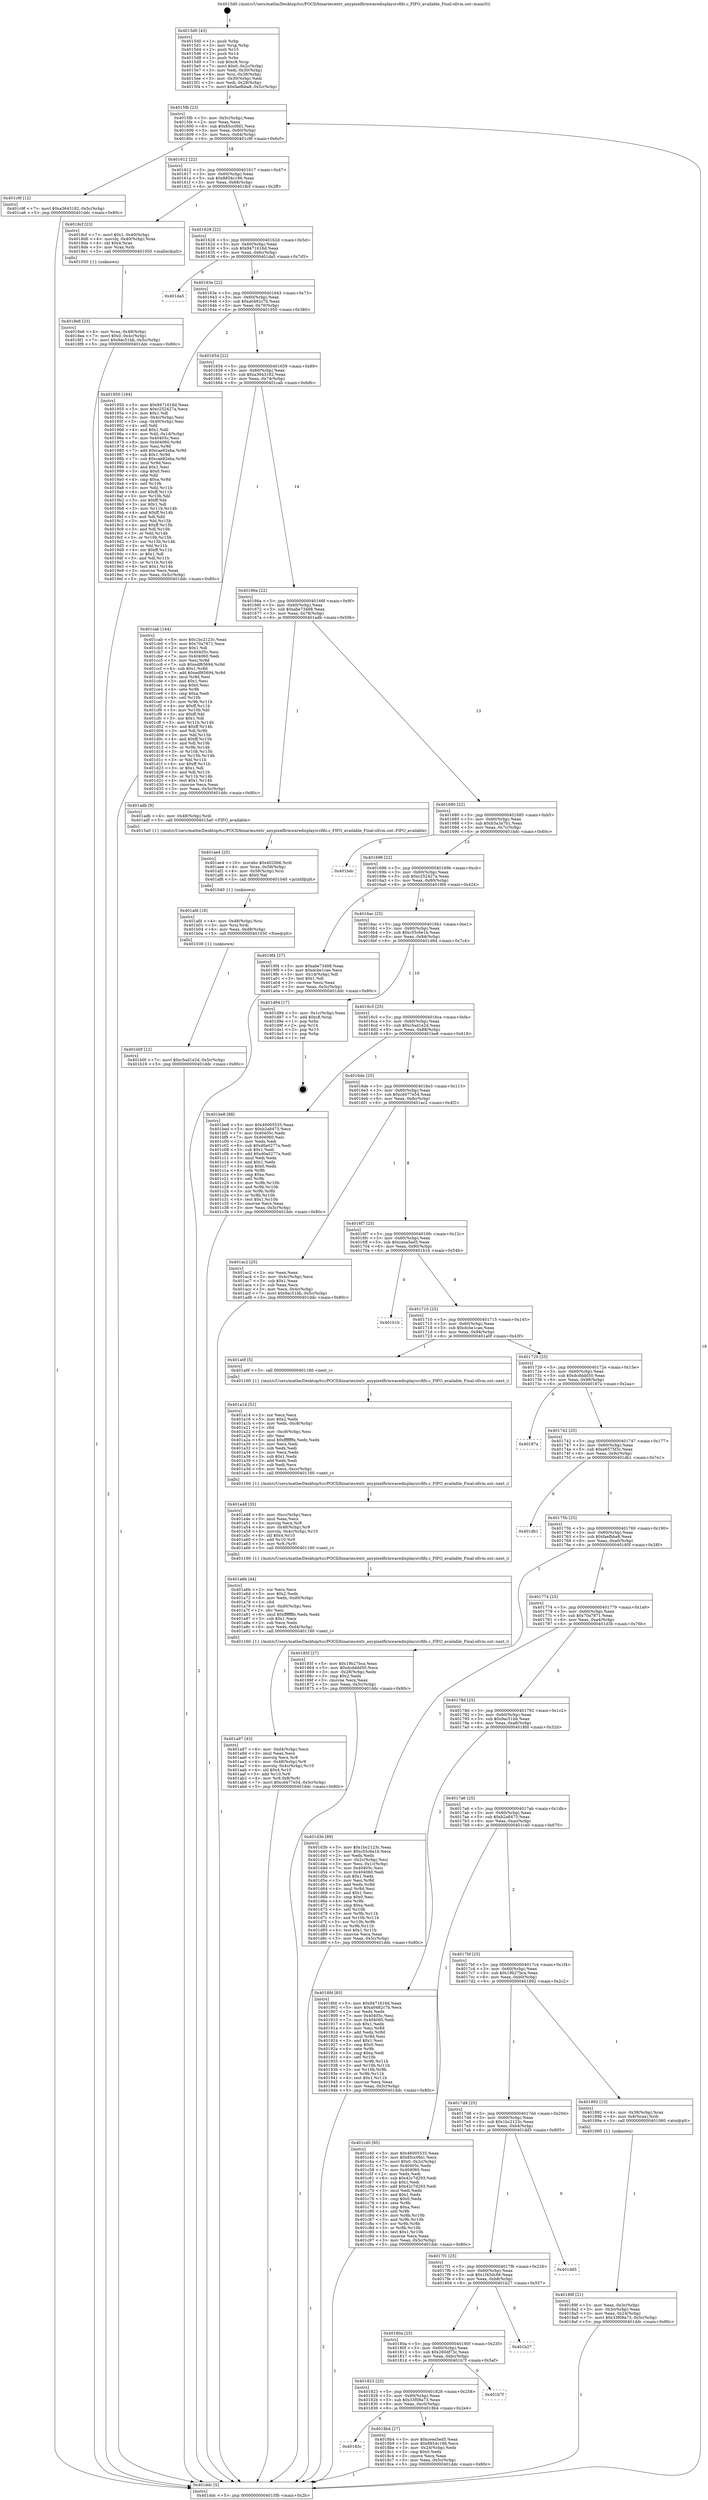 digraph "0x4015d0" {
  label = "0x4015d0 (/mnt/c/Users/mathe/Desktop/tcc/POCII/binaries/extr_anypixelfirmwaredisplaysrcfifo.c_FIFO_available_Final-ollvm.out::main(0))"
  labelloc = "t"
  node[shape=record]

  Entry [label="",width=0.3,height=0.3,shape=circle,fillcolor=black,style=filled]
  "0x4015fb" [label="{
     0x4015fb [23]\l
     | [instrs]\l
     &nbsp;&nbsp;0x4015fb \<+3\>: mov -0x5c(%rbp),%eax\l
     &nbsp;&nbsp;0x4015fe \<+2\>: mov %eax,%ecx\l
     &nbsp;&nbsp;0x401600 \<+6\>: sub $0x85cc0fd1,%ecx\l
     &nbsp;&nbsp;0x401606 \<+3\>: mov %eax,-0x60(%rbp)\l
     &nbsp;&nbsp;0x401609 \<+3\>: mov %ecx,-0x64(%rbp)\l
     &nbsp;&nbsp;0x40160c \<+6\>: je 0000000000401c9f \<main+0x6cf\>\l
  }"]
  "0x401c9f" [label="{
     0x401c9f [12]\l
     | [instrs]\l
     &nbsp;&nbsp;0x401c9f \<+7\>: movl $0xa3643182,-0x5c(%rbp)\l
     &nbsp;&nbsp;0x401ca6 \<+5\>: jmp 0000000000401ddc \<main+0x80c\>\l
  }"]
  "0x401612" [label="{
     0x401612 [22]\l
     | [instrs]\l
     &nbsp;&nbsp;0x401612 \<+5\>: jmp 0000000000401617 \<main+0x47\>\l
     &nbsp;&nbsp;0x401617 \<+3\>: mov -0x60(%rbp),%eax\l
     &nbsp;&nbsp;0x40161a \<+5\>: sub $0x8854c186,%eax\l
     &nbsp;&nbsp;0x40161f \<+3\>: mov %eax,-0x68(%rbp)\l
     &nbsp;&nbsp;0x401622 \<+6\>: je 00000000004018cf \<main+0x2ff\>\l
  }"]
  Exit [label="",width=0.3,height=0.3,shape=circle,fillcolor=black,style=filled,peripheries=2]
  "0x4018cf" [label="{
     0x4018cf [23]\l
     | [instrs]\l
     &nbsp;&nbsp;0x4018cf \<+7\>: movl $0x1,-0x40(%rbp)\l
     &nbsp;&nbsp;0x4018d6 \<+4\>: movslq -0x40(%rbp),%rax\l
     &nbsp;&nbsp;0x4018da \<+4\>: shl $0x4,%rax\l
     &nbsp;&nbsp;0x4018de \<+3\>: mov %rax,%rdi\l
     &nbsp;&nbsp;0x4018e1 \<+5\>: call 0000000000401050 \<malloc@plt\>\l
     | [calls]\l
     &nbsp;&nbsp;0x401050 \{1\} (unknown)\l
  }"]
  "0x401628" [label="{
     0x401628 [22]\l
     | [instrs]\l
     &nbsp;&nbsp;0x401628 \<+5\>: jmp 000000000040162d \<main+0x5d\>\l
     &nbsp;&nbsp;0x40162d \<+3\>: mov -0x60(%rbp),%eax\l
     &nbsp;&nbsp;0x401630 \<+5\>: sub $0x9471616d,%eax\l
     &nbsp;&nbsp;0x401635 \<+3\>: mov %eax,-0x6c(%rbp)\l
     &nbsp;&nbsp;0x401638 \<+6\>: je 0000000000401da5 \<main+0x7d5\>\l
  }"]
  "0x401b0f" [label="{
     0x401b0f [12]\l
     | [instrs]\l
     &nbsp;&nbsp;0x401b0f \<+7\>: movl $0xc5ad1e2d,-0x5c(%rbp)\l
     &nbsp;&nbsp;0x401b16 \<+5\>: jmp 0000000000401ddc \<main+0x80c\>\l
  }"]
  "0x401da5" [label="{
     0x401da5\l
  }", style=dashed]
  "0x40163e" [label="{
     0x40163e [22]\l
     | [instrs]\l
     &nbsp;&nbsp;0x40163e \<+5\>: jmp 0000000000401643 \<main+0x73\>\l
     &nbsp;&nbsp;0x401643 \<+3\>: mov -0x60(%rbp),%eax\l
     &nbsp;&nbsp;0x401646 \<+5\>: sub $0xa0482c7b,%eax\l
     &nbsp;&nbsp;0x40164b \<+3\>: mov %eax,-0x70(%rbp)\l
     &nbsp;&nbsp;0x40164e \<+6\>: je 0000000000401950 \<main+0x380\>\l
  }"]
  "0x401afd" [label="{
     0x401afd [18]\l
     | [instrs]\l
     &nbsp;&nbsp;0x401afd \<+4\>: mov -0x48(%rbp),%rsi\l
     &nbsp;&nbsp;0x401b01 \<+3\>: mov %rsi,%rdi\l
     &nbsp;&nbsp;0x401b04 \<+6\>: mov %eax,-0xd8(%rbp)\l
     &nbsp;&nbsp;0x401b0a \<+5\>: call 0000000000401030 \<free@plt\>\l
     | [calls]\l
     &nbsp;&nbsp;0x401030 \{1\} (unknown)\l
  }"]
  "0x401950" [label="{
     0x401950 [164]\l
     | [instrs]\l
     &nbsp;&nbsp;0x401950 \<+5\>: mov $0x9471616d,%eax\l
     &nbsp;&nbsp;0x401955 \<+5\>: mov $0xc252427a,%ecx\l
     &nbsp;&nbsp;0x40195a \<+2\>: mov $0x1,%dl\l
     &nbsp;&nbsp;0x40195c \<+3\>: mov -0x4c(%rbp),%esi\l
     &nbsp;&nbsp;0x40195f \<+3\>: cmp -0x40(%rbp),%esi\l
     &nbsp;&nbsp;0x401962 \<+4\>: setl %dil\l
     &nbsp;&nbsp;0x401966 \<+4\>: and $0x1,%dil\l
     &nbsp;&nbsp;0x40196a \<+4\>: mov %dil,-0x1d(%rbp)\l
     &nbsp;&nbsp;0x40196e \<+7\>: mov 0x40405c,%esi\l
     &nbsp;&nbsp;0x401975 \<+8\>: mov 0x404060,%r8d\l
     &nbsp;&nbsp;0x40197d \<+3\>: mov %esi,%r9d\l
     &nbsp;&nbsp;0x401980 \<+7\>: add $0xcae92eba,%r9d\l
     &nbsp;&nbsp;0x401987 \<+4\>: sub $0x1,%r9d\l
     &nbsp;&nbsp;0x40198b \<+7\>: sub $0xcae92eba,%r9d\l
     &nbsp;&nbsp;0x401992 \<+4\>: imul %r9d,%esi\l
     &nbsp;&nbsp;0x401996 \<+3\>: and $0x1,%esi\l
     &nbsp;&nbsp;0x401999 \<+3\>: cmp $0x0,%esi\l
     &nbsp;&nbsp;0x40199c \<+4\>: sete %dil\l
     &nbsp;&nbsp;0x4019a0 \<+4\>: cmp $0xa,%r8d\l
     &nbsp;&nbsp;0x4019a4 \<+4\>: setl %r10b\l
     &nbsp;&nbsp;0x4019a8 \<+3\>: mov %dil,%r11b\l
     &nbsp;&nbsp;0x4019ab \<+4\>: xor $0xff,%r11b\l
     &nbsp;&nbsp;0x4019af \<+3\>: mov %r10b,%bl\l
     &nbsp;&nbsp;0x4019b2 \<+3\>: xor $0xff,%bl\l
     &nbsp;&nbsp;0x4019b5 \<+3\>: xor $0x1,%dl\l
     &nbsp;&nbsp;0x4019b8 \<+3\>: mov %r11b,%r14b\l
     &nbsp;&nbsp;0x4019bb \<+4\>: and $0xff,%r14b\l
     &nbsp;&nbsp;0x4019bf \<+3\>: and %dl,%dil\l
     &nbsp;&nbsp;0x4019c2 \<+3\>: mov %bl,%r15b\l
     &nbsp;&nbsp;0x4019c5 \<+4\>: and $0xff,%r15b\l
     &nbsp;&nbsp;0x4019c9 \<+3\>: and %dl,%r10b\l
     &nbsp;&nbsp;0x4019cc \<+3\>: or %dil,%r14b\l
     &nbsp;&nbsp;0x4019cf \<+3\>: or %r10b,%r15b\l
     &nbsp;&nbsp;0x4019d2 \<+3\>: xor %r15b,%r14b\l
     &nbsp;&nbsp;0x4019d5 \<+3\>: or %bl,%r11b\l
     &nbsp;&nbsp;0x4019d8 \<+4\>: xor $0xff,%r11b\l
     &nbsp;&nbsp;0x4019dc \<+3\>: or $0x1,%dl\l
     &nbsp;&nbsp;0x4019df \<+3\>: and %dl,%r11b\l
     &nbsp;&nbsp;0x4019e2 \<+3\>: or %r11b,%r14b\l
     &nbsp;&nbsp;0x4019e5 \<+4\>: test $0x1,%r14b\l
     &nbsp;&nbsp;0x4019e9 \<+3\>: cmovne %ecx,%eax\l
     &nbsp;&nbsp;0x4019ec \<+3\>: mov %eax,-0x5c(%rbp)\l
     &nbsp;&nbsp;0x4019ef \<+5\>: jmp 0000000000401ddc \<main+0x80c\>\l
  }"]
  "0x401654" [label="{
     0x401654 [22]\l
     | [instrs]\l
     &nbsp;&nbsp;0x401654 \<+5\>: jmp 0000000000401659 \<main+0x89\>\l
     &nbsp;&nbsp;0x401659 \<+3\>: mov -0x60(%rbp),%eax\l
     &nbsp;&nbsp;0x40165c \<+5\>: sub $0xa3643182,%eax\l
     &nbsp;&nbsp;0x401661 \<+3\>: mov %eax,-0x74(%rbp)\l
     &nbsp;&nbsp;0x401664 \<+6\>: je 0000000000401cab \<main+0x6db\>\l
  }"]
  "0x401ae4" [label="{
     0x401ae4 [25]\l
     | [instrs]\l
     &nbsp;&nbsp;0x401ae4 \<+10\>: movabs $0x4020b6,%rdi\l
     &nbsp;&nbsp;0x401aee \<+4\>: mov %rax,-0x58(%rbp)\l
     &nbsp;&nbsp;0x401af2 \<+4\>: mov -0x58(%rbp),%rsi\l
     &nbsp;&nbsp;0x401af6 \<+2\>: mov $0x0,%al\l
     &nbsp;&nbsp;0x401af8 \<+5\>: call 0000000000401040 \<printf@plt\>\l
     | [calls]\l
     &nbsp;&nbsp;0x401040 \{1\} (unknown)\l
  }"]
  "0x401cab" [label="{
     0x401cab [144]\l
     | [instrs]\l
     &nbsp;&nbsp;0x401cab \<+5\>: mov $0x1bc2123c,%eax\l
     &nbsp;&nbsp;0x401cb0 \<+5\>: mov $0x70a7871,%ecx\l
     &nbsp;&nbsp;0x401cb5 \<+2\>: mov $0x1,%dl\l
     &nbsp;&nbsp;0x401cb7 \<+7\>: mov 0x40405c,%esi\l
     &nbsp;&nbsp;0x401cbe \<+7\>: mov 0x404060,%edi\l
     &nbsp;&nbsp;0x401cc5 \<+3\>: mov %esi,%r8d\l
     &nbsp;&nbsp;0x401cc8 \<+7\>: sub $0xedf65694,%r8d\l
     &nbsp;&nbsp;0x401ccf \<+4\>: sub $0x1,%r8d\l
     &nbsp;&nbsp;0x401cd3 \<+7\>: add $0xedf65694,%r8d\l
     &nbsp;&nbsp;0x401cda \<+4\>: imul %r8d,%esi\l
     &nbsp;&nbsp;0x401cde \<+3\>: and $0x1,%esi\l
     &nbsp;&nbsp;0x401ce1 \<+3\>: cmp $0x0,%esi\l
     &nbsp;&nbsp;0x401ce4 \<+4\>: sete %r9b\l
     &nbsp;&nbsp;0x401ce8 \<+3\>: cmp $0xa,%edi\l
     &nbsp;&nbsp;0x401ceb \<+4\>: setl %r10b\l
     &nbsp;&nbsp;0x401cef \<+3\>: mov %r9b,%r11b\l
     &nbsp;&nbsp;0x401cf2 \<+4\>: xor $0xff,%r11b\l
     &nbsp;&nbsp;0x401cf6 \<+3\>: mov %r10b,%bl\l
     &nbsp;&nbsp;0x401cf9 \<+3\>: xor $0xff,%bl\l
     &nbsp;&nbsp;0x401cfc \<+3\>: xor $0x1,%dl\l
     &nbsp;&nbsp;0x401cff \<+3\>: mov %r11b,%r14b\l
     &nbsp;&nbsp;0x401d02 \<+4\>: and $0xff,%r14b\l
     &nbsp;&nbsp;0x401d06 \<+3\>: and %dl,%r9b\l
     &nbsp;&nbsp;0x401d09 \<+3\>: mov %bl,%r15b\l
     &nbsp;&nbsp;0x401d0c \<+4\>: and $0xff,%r15b\l
     &nbsp;&nbsp;0x401d10 \<+3\>: and %dl,%r10b\l
     &nbsp;&nbsp;0x401d13 \<+3\>: or %r9b,%r14b\l
     &nbsp;&nbsp;0x401d16 \<+3\>: or %r10b,%r15b\l
     &nbsp;&nbsp;0x401d19 \<+3\>: xor %r15b,%r14b\l
     &nbsp;&nbsp;0x401d1c \<+3\>: or %bl,%r11b\l
     &nbsp;&nbsp;0x401d1f \<+4\>: xor $0xff,%r11b\l
     &nbsp;&nbsp;0x401d23 \<+3\>: or $0x1,%dl\l
     &nbsp;&nbsp;0x401d26 \<+3\>: and %dl,%r11b\l
     &nbsp;&nbsp;0x401d29 \<+3\>: or %r11b,%r14b\l
     &nbsp;&nbsp;0x401d2c \<+4\>: test $0x1,%r14b\l
     &nbsp;&nbsp;0x401d30 \<+3\>: cmovne %ecx,%eax\l
     &nbsp;&nbsp;0x401d33 \<+3\>: mov %eax,-0x5c(%rbp)\l
     &nbsp;&nbsp;0x401d36 \<+5\>: jmp 0000000000401ddc \<main+0x80c\>\l
  }"]
  "0x40166a" [label="{
     0x40166a [22]\l
     | [instrs]\l
     &nbsp;&nbsp;0x40166a \<+5\>: jmp 000000000040166f \<main+0x9f\>\l
     &nbsp;&nbsp;0x40166f \<+3\>: mov -0x60(%rbp),%eax\l
     &nbsp;&nbsp;0x401672 \<+5\>: sub $0xabe73488,%eax\l
     &nbsp;&nbsp;0x401677 \<+3\>: mov %eax,-0x78(%rbp)\l
     &nbsp;&nbsp;0x40167a \<+6\>: je 0000000000401adb \<main+0x50b\>\l
  }"]
  "0x401a97" [label="{
     0x401a97 [43]\l
     | [instrs]\l
     &nbsp;&nbsp;0x401a97 \<+6\>: mov -0xd4(%rbp),%ecx\l
     &nbsp;&nbsp;0x401a9d \<+3\>: imul %eax,%ecx\l
     &nbsp;&nbsp;0x401aa0 \<+3\>: movslq %ecx,%r8\l
     &nbsp;&nbsp;0x401aa3 \<+4\>: mov -0x48(%rbp),%r9\l
     &nbsp;&nbsp;0x401aa7 \<+4\>: movslq -0x4c(%rbp),%r10\l
     &nbsp;&nbsp;0x401aab \<+4\>: shl $0x4,%r10\l
     &nbsp;&nbsp;0x401aaf \<+3\>: add %r10,%r9\l
     &nbsp;&nbsp;0x401ab2 \<+4\>: mov %r8,0x8(%r9)\l
     &nbsp;&nbsp;0x401ab6 \<+7\>: movl $0xcd477e54,-0x5c(%rbp)\l
     &nbsp;&nbsp;0x401abd \<+5\>: jmp 0000000000401ddc \<main+0x80c\>\l
  }"]
  "0x401adb" [label="{
     0x401adb [9]\l
     | [instrs]\l
     &nbsp;&nbsp;0x401adb \<+4\>: mov -0x48(%rbp),%rdi\l
     &nbsp;&nbsp;0x401adf \<+5\>: call 00000000004015a0 \<FIFO_available\>\l
     | [calls]\l
     &nbsp;&nbsp;0x4015a0 \{1\} (/mnt/c/Users/mathe/Desktop/tcc/POCII/binaries/extr_anypixelfirmwaredisplaysrcfifo.c_FIFO_available_Final-ollvm.out::FIFO_available)\l
  }"]
  "0x401680" [label="{
     0x401680 [22]\l
     | [instrs]\l
     &nbsp;&nbsp;0x401680 \<+5\>: jmp 0000000000401685 \<main+0xb5\>\l
     &nbsp;&nbsp;0x401685 \<+3\>: mov -0x60(%rbp),%eax\l
     &nbsp;&nbsp;0x401688 \<+5\>: sub $0xb3a3a7b1,%eax\l
     &nbsp;&nbsp;0x40168d \<+3\>: mov %eax,-0x7c(%rbp)\l
     &nbsp;&nbsp;0x401690 \<+6\>: je 0000000000401bdc \<main+0x60c\>\l
  }"]
  "0x401a6b" [label="{
     0x401a6b [44]\l
     | [instrs]\l
     &nbsp;&nbsp;0x401a6b \<+2\>: xor %ecx,%ecx\l
     &nbsp;&nbsp;0x401a6d \<+5\>: mov $0x2,%edx\l
     &nbsp;&nbsp;0x401a72 \<+6\>: mov %edx,-0xd0(%rbp)\l
     &nbsp;&nbsp;0x401a78 \<+1\>: cltd\l
     &nbsp;&nbsp;0x401a79 \<+6\>: mov -0xd0(%rbp),%esi\l
     &nbsp;&nbsp;0x401a7f \<+2\>: idiv %esi\l
     &nbsp;&nbsp;0x401a81 \<+6\>: imul $0xfffffffe,%edx,%edx\l
     &nbsp;&nbsp;0x401a87 \<+3\>: sub $0x1,%ecx\l
     &nbsp;&nbsp;0x401a8a \<+2\>: sub %ecx,%edx\l
     &nbsp;&nbsp;0x401a8c \<+6\>: mov %edx,-0xd4(%rbp)\l
     &nbsp;&nbsp;0x401a92 \<+5\>: call 0000000000401160 \<next_i\>\l
     | [calls]\l
     &nbsp;&nbsp;0x401160 \{1\} (/mnt/c/Users/mathe/Desktop/tcc/POCII/binaries/extr_anypixelfirmwaredisplaysrcfifo.c_FIFO_available_Final-ollvm.out::next_i)\l
  }"]
  "0x401bdc" [label="{
     0x401bdc\l
  }", style=dashed]
  "0x401696" [label="{
     0x401696 [22]\l
     | [instrs]\l
     &nbsp;&nbsp;0x401696 \<+5\>: jmp 000000000040169b \<main+0xcb\>\l
     &nbsp;&nbsp;0x40169b \<+3\>: mov -0x60(%rbp),%eax\l
     &nbsp;&nbsp;0x40169e \<+5\>: sub $0xc252427a,%eax\l
     &nbsp;&nbsp;0x4016a3 \<+3\>: mov %eax,-0x80(%rbp)\l
     &nbsp;&nbsp;0x4016a6 \<+6\>: je 00000000004019f4 \<main+0x424\>\l
  }"]
  "0x401a48" [label="{
     0x401a48 [35]\l
     | [instrs]\l
     &nbsp;&nbsp;0x401a48 \<+6\>: mov -0xcc(%rbp),%ecx\l
     &nbsp;&nbsp;0x401a4e \<+3\>: imul %eax,%ecx\l
     &nbsp;&nbsp;0x401a51 \<+3\>: movslq %ecx,%r8\l
     &nbsp;&nbsp;0x401a54 \<+4\>: mov -0x48(%rbp),%r9\l
     &nbsp;&nbsp;0x401a58 \<+4\>: movslq -0x4c(%rbp),%r10\l
     &nbsp;&nbsp;0x401a5c \<+4\>: shl $0x4,%r10\l
     &nbsp;&nbsp;0x401a60 \<+3\>: add %r10,%r9\l
     &nbsp;&nbsp;0x401a63 \<+3\>: mov %r8,(%r9)\l
     &nbsp;&nbsp;0x401a66 \<+5\>: call 0000000000401160 \<next_i\>\l
     | [calls]\l
     &nbsp;&nbsp;0x401160 \{1\} (/mnt/c/Users/mathe/Desktop/tcc/POCII/binaries/extr_anypixelfirmwaredisplaysrcfifo.c_FIFO_available_Final-ollvm.out::next_i)\l
  }"]
  "0x4019f4" [label="{
     0x4019f4 [27]\l
     | [instrs]\l
     &nbsp;&nbsp;0x4019f4 \<+5\>: mov $0xabe73488,%eax\l
     &nbsp;&nbsp;0x4019f9 \<+5\>: mov $0xdcbe1cae,%ecx\l
     &nbsp;&nbsp;0x4019fe \<+3\>: mov -0x1d(%rbp),%dl\l
     &nbsp;&nbsp;0x401a01 \<+3\>: test $0x1,%dl\l
     &nbsp;&nbsp;0x401a04 \<+3\>: cmovne %ecx,%eax\l
     &nbsp;&nbsp;0x401a07 \<+3\>: mov %eax,-0x5c(%rbp)\l
     &nbsp;&nbsp;0x401a0a \<+5\>: jmp 0000000000401ddc \<main+0x80c\>\l
  }"]
  "0x4016ac" [label="{
     0x4016ac [25]\l
     | [instrs]\l
     &nbsp;&nbsp;0x4016ac \<+5\>: jmp 00000000004016b1 \<main+0xe1\>\l
     &nbsp;&nbsp;0x4016b1 \<+3\>: mov -0x60(%rbp),%eax\l
     &nbsp;&nbsp;0x4016b4 \<+5\>: sub $0xc55c6e1b,%eax\l
     &nbsp;&nbsp;0x4016b9 \<+6\>: mov %eax,-0x84(%rbp)\l
     &nbsp;&nbsp;0x4016bf \<+6\>: je 0000000000401d94 \<main+0x7c4\>\l
  }"]
  "0x401a14" [label="{
     0x401a14 [52]\l
     | [instrs]\l
     &nbsp;&nbsp;0x401a14 \<+2\>: xor %ecx,%ecx\l
     &nbsp;&nbsp;0x401a16 \<+5\>: mov $0x2,%edx\l
     &nbsp;&nbsp;0x401a1b \<+6\>: mov %edx,-0xc8(%rbp)\l
     &nbsp;&nbsp;0x401a21 \<+1\>: cltd\l
     &nbsp;&nbsp;0x401a22 \<+6\>: mov -0xc8(%rbp),%esi\l
     &nbsp;&nbsp;0x401a28 \<+2\>: idiv %esi\l
     &nbsp;&nbsp;0x401a2a \<+6\>: imul $0xfffffffe,%edx,%edx\l
     &nbsp;&nbsp;0x401a30 \<+2\>: mov %ecx,%edi\l
     &nbsp;&nbsp;0x401a32 \<+2\>: sub %edx,%edi\l
     &nbsp;&nbsp;0x401a34 \<+2\>: mov %ecx,%edx\l
     &nbsp;&nbsp;0x401a36 \<+3\>: sub $0x1,%edx\l
     &nbsp;&nbsp;0x401a39 \<+2\>: add %edx,%edi\l
     &nbsp;&nbsp;0x401a3b \<+2\>: sub %edi,%ecx\l
     &nbsp;&nbsp;0x401a3d \<+6\>: mov %ecx,-0xcc(%rbp)\l
     &nbsp;&nbsp;0x401a43 \<+5\>: call 0000000000401160 \<next_i\>\l
     | [calls]\l
     &nbsp;&nbsp;0x401160 \{1\} (/mnt/c/Users/mathe/Desktop/tcc/POCII/binaries/extr_anypixelfirmwaredisplaysrcfifo.c_FIFO_available_Final-ollvm.out::next_i)\l
  }"]
  "0x401d94" [label="{
     0x401d94 [17]\l
     | [instrs]\l
     &nbsp;&nbsp;0x401d94 \<+3\>: mov -0x1c(%rbp),%eax\l
     &nbsp;&nbsp;0x401d97 \<+7\>: add $0xc8,%rsp\l
     &nbsp;&nbsp;0x401d9e \<+1\>: pop %rbx\l
     &nbsp;&nbsp;0x401d9f \<+2\>: pop %r14\l
     &nbsp;&nbsp;0x401da1 \<+2\>: pop %r15\l
     &nbsp;&nbsp;0x401da3 \<+1\>: pop %rbp\l
     &nbsp;&nbsp;0x401da4 \<+1\>: ret\l
  }"]
  "0x4016c5" [label="{
     0x4016c5 [25]\l
     | [instrs]\l
     &nbsp;&nbsp;0x4016c5 \<+5\>: jmp 00000000004016ca \<main+0xfa\>\l
     &nbsp;&nbsp;0x4016ca \<+3\>: mov -0x60(%rbp),%eax\l
     &nbsp;&nbsp;0x4016cd \<+5\>: sub $0xc5ad1e2d,%eax\l
     &nbsp;&nbsp;0x4016d2 \<+6\>: mov %eax,-0x88(%rbp)\l
     &nbsp;&nbsp;0x4016d8 \<+6\>: je 0000000000401be8 \<main+0x618\>\l
  }"]
  "0x4018e6" [label="{
     0x4018e6 [23]\l
     | [instrs]\l
     &nbsp;&nbsp;0x4018e6 \<+4\>: mov %rax,-0x48(%rbp)\l
     &nbsp;&nbsp;0x4018ea \<+7\>: movl $0x0,-0x4c(%rbp)\l
     &nbsp;&nbsp;0x4018f1 \<+7\>: movl $0x9ac51bb,-0x5c(%rbp)\l
     &nbsp;&nbsp;0x4018f8 \<+5\>: jmp 0000000000401ddc \<main+0x80c\>\l
  }"]
  "0x401be8" [label="{
     0x401be8 [88]\l
     | [instrs]\l
     &nbsp;&nbsp;0x401be8 \<+5\>: mov $0x46005535,%eax\l
     &nbsp;&nbsp;0x401bed \<+5\>: mov $0xb2a8473,%ecx\l
     &nbsp;&nbsp;0x401bf2 \<+7\>: mov 0x40405c,%edx\l
     &nbsp;&nbsp;0x401bf9 \<+7\>: mov 0x404060,%esi\l
     &nbsp;&nbsp;0x401c00 \<+2\>: mov %edx,%edi\l
     &nbsp;&nbsp;0x401c02 \<+6\>: sub $0xd0a0277a,%edi\l
     &nbsp;&nbsp;0x401c08 \<+3\>: sub $0x1,%edi\l
     &nbsp;&nbsp;0x401c0b \<+6\>: add $0xd0a0277a,%edi\l
     &nbsp;&nbsp;0x401c11 \<+3\>: imul %edi,%edx\l
     &nbsp;&nbsp;0x401c14 \<+3\>: and $0x1,%edx\l
     &nbsp;&nbsp;0x401c17 \<+3\>: cmp $0x0,%edx\l
     &nbsp;&nbsp;0x401c1a \<+4\>: sete %r8b\l
     &nbsp;&nbsp;0x401c1e \<+3\>: cmp $0xa,%esi\l
     &nbsp;&nbsp;0x401c21 \<+4\>: setl %r9b\l
     &nbsp;&nbsp;0x401c25 \<+3\>: mov %r8b,%r10b\l
     &nbsp;&nbsp;0x401c28 \<+3\>: and %r9b,%r10b\l
     &nbsp;&nbsp;0x401c2b \<+3\>: xor %r9b,%r8b\l
     &nbsp;&nbsp;0x401c2e \<+3\>: or %r8b,%r10b\l
     &nbsp;&nbsp;0x401c31 \<+4\>: test $0x1,%r10b\l
     &nbsp;&nbsp;0x401c35 \<+3\>: cmovne %ecx,%eax\l
     &nbsp;&nbsp;0x401c38 \<+3\>: mov %eax,-0x5c(%rbp)\l
     &nbsp;&nbsp;0x401c3b \<+5\>: jmp 0000000000401ddc \<main+0x80c\>\l
  }"]
  "0x4016de" [label="{
     0x4016de [25]\l
     | [instrs]\l
     &nbsp;&nbsp;0x4016de \<+5\>: jmp 00000000004016e3 \<main+0x113\>\l
     &nbsp;&nbsp;0x4016e3 \<+3\>: mov -0x60(%rbp),%eax\l
     &nbsp;&nbsp;0x4016e6 \<+5\>: sub $0xcd477e54,%eax\l
     &nbsp;&nbsp;0x4016eb \<+6\>: mov %eax,-0x8c(%rbp)\l
     &nbsp;&nbsp;0x4016f1 \<+6\>: je 0000000000401ac2 \<main+0x4f2\>\l
  }"]
  "0x40183c" [label="{
     0x40183c\l
  }", style=dashed]
  "0x401ac2" [label="{
     0x401ac2 [25]\l
     | [instrs]\l
     &nbsp;&nbsp;0x401ac2 \<+2\>: xor %eax,%eax\l
     &nbsp;&nbsp;0x401ac4 \<+3\>: mov -0x4c(%rbp),%ecx\l
     &nbsp;&nbsp;0x401ac7 \<+3\>: sub $0x1,%eax\l
     &nbsp;&nbsp;0x401aca \<+2\>: sub %eax,%ecx\l
     &nbsp;&nbsp;0x401acc \<+3\>: mov %ecx,-0x4c(%rbp)\l
     &nbsp;&nbsp;0x401acf \<+7\>: movl $0x9ac51bb,-0x5c(%rbp)\l
     &nbsp;&nbsp;0x401ad6 \<+5\>: jmp 0000000000401ddc \<main+0x80c\>\l
  }"]
  "0x4016f7" [label="{
     0x4016f7 [25]\l
     | [instrs]\l
     &nbsp;&nbsp;0x4016f7 \<+5\>: jmp 00000000004016fc \<main+0x12c\>\l
     &nbsp;&nbsp;0x4016fc \<+3\>: mov -0x60(%rbp),%eax\l
     &nbsp;&nbsp;0x4016ff \<+5\>: sub $0xceea5ed5,%eax\l
     &nbsp;&nbsp;0x401704 \<+6\>: mov %eax,-0x90(%rbp)\l
     &nbsp;&nbsp;0x40170a \<+6\>: je 0000000000401b1b \<main+0x54b\>\l
  }"]
  "0x4018b4" [label="{
     0x4018b4 [27]\l
     | [instrs]\l
     &nbsp;&nbsp;0x4018b4 \<+5\>: mov $0xceea5ed5,%eax\l
     &nbsp;&nbsp;0x4018b9 \<+5\>: mov $0x8854c186,%ecx\l
     &nbsp;&nbsp;0x4018be \<+3\>: mov -0x24(%rbp),%edx\l
     &nbsp;&nbsp;0x4018c1 \<+3\>: cmp $0x0,%edx\l
     &nbsp;&nbsp;0x4018c4 \<+3\>: cmove %ecx,%eax\l
     &nbsp;&nbsp;0x4018c7 \<+3\>: mov %eax,-0x5c(%rbp)\l
     &nbsp;&nbsp;0x4018ca \<+5\>: jmp 0000000000401ddc \<main+0x80c\>\l
  }"]
  "0x401b1b" [label="{
     0x401b1b\l
  }", style=dashed]
  "0x401710" [label="{
     0x401710 [25]\l
     | [instrs]\l
     &nbsp;&nbsp;0x401710 \<+5\>: jmp 0000000000401715 \<main+0x145\>\l
     &nbsp;&nbsp;0x401715 \<+3\>: mov -0x60(%rbp),%eax\l
     &nbsp;&nbsp;0x401718 \<+5\>: sub $0xdcbe1cae,%eax\l
     &nbsp;&nbsp;0x40171d \<+6\>: mov %eax,-0x94(%rbp)\l
     &nbsp;&nbsp;0x401723 \<+6\>: je 0000000000401a0f \<main+0x43f\>\l
  }"]
  "0x401823" [label="{
     0x401823 [25]\l
     | [instrs]\l
     &nbsp;&nbsp;0x401823 \<+5\>: jmp 0000000000401828 \<main+0x258\>\l
     &nbsp;&nbsp;0x401828 \<+3\>: mov -0x60(%rbp),%eax\l
     &nbsp;&nbsp;0x40182b \<+5\>: sub $0x33f08a73,%eax\l
     &nbsp;&nbsp;0x401830 \<+6\>: mov %eax,-0xc0(%rbp)\l
     &nbsp;&nbsp;0x401836 \<+6\>: je 00000000004018b4 \<main+0x2e4\>\l
  }"]
  "0x401a0f" [label="{
     0x401a0f [5]\l
     | [instrs]\l
     &nbsp;&nbsp;0x401a0f \<+5\>: call 0000000000401160 \<next_i\>\l
     | [calls]\l
     &nbsp;&nbsp;0x401160 \{1\} (/mnt/c/Users/mathe/Desktop/tcc/POCII/binaries/extr_anypixelfirmwaredisplaysrcfifo.c_FIFO_available_Final-ollvm.out::next_i)\l
  }"]
  "0x401729" [label="{
     0x401729 [25]\l
     | [instrs]\l
     &nbsp;&nbsp;0x401729 \<+5\>: jmp 000000000040172e \<main+0x15e\>\l
     &nbsp;&nbsp;0x40172e \<+3\>: mov -0x60(%rbp),%eax\l
     &nbsp;&nbsp;0x401731 \<+5\>: sub $0xdcdddd50,%eax\l
     &nbsp;&nbsp;0x401736 \<+6\>: mov %eax,-0x98(%rbp)\l
     &nbsp;&nbsp;0x40173c \<+6\>: je 000000000040187a \<main+0x2aa\>\l
  }"]
  "0x401b7f" [label="{
     0x401b7f\l
  }", style=dashed]
  "0x40187a" [label="{
     0x40187a\l
  }", style=dashed]
  "0x401742" [label="{
     0x401742 [25]\l
     | [instrs]\l
     &nbsp;&nbsp;0x401742 \<+5\>: jmp 0000000000401747 \<main+0x177\>\l
     &nbsp;&nbsp;0x401747 \<+3\>: mov -0x60(%rbp),%eax\l
     &nbsp;&nbsp;0x40174a \<+5\>: sub $0xe6575f3c,%eax\l
     &nbsp;&nbsp;0x40174f \<+6\>: mov %eax,-0x9c(%rbp)\l
     &nbsp;&nbsp;0x401755 \<+6\>: je 0000000000401db1 \<main+0x7e1\>\l
  }"]
  "0x40180a" [label="{
     0x40180a [25]\l
     | [instrs]\l
     &nbsp;&nbsp;0x40180a \<+5\>: jmp 000000000040180f \<main+0x23f\>\l
     &nbsp;&nbsp;0x40180f \<+3\>: mov -0x60(%rbp),%eax\l
     &nbsp;&nbsp;0x401812 \<+5\>: sub $0x260df73c,%eax\l
     &nbsp;&nbsp;0x401817 \<+6\>: mov %eax,-0xbc(%rbp)\l
     &nbsp;&nbsp;0x40181d \<+6\>: je 0000000000401b7f \<main+0x5af\>\l
  }"]
  "0x401db1" [label="{
     0x401db1\l
  }", style=dashed]
  "0x40175b" [label="{
     0x40175b [25]\l
     | [instrs]\l
     &nbsp;&nbsp;0x40175b \<+5\>: jmp 0000000000401760 \<main+0x190\>\l
     &nbsp;&nbsp;0x401760 \<+3\>: mov -0x60(%rbp),%eax\l
     &nbsp;&nbsp;0x401763 \<+5\>: sub $0xfaefbba8,%eax\l
     &nbsp;&nbsp;0x401768 \<+6\>: mov %eax,-0xa0(%rbp)\l
     &nbsp;&nbsp;0x40176e \<+6\>: je 000000000040185f \<main+0x28f\>\l
  }"]
  "0x401b27" [label="{
     0x401b27\l
  }", style=dashed]
  "0x40185f" [label="{
     0x40185f [27]\l
     | [instrs]\l
     &nbsp;&nbsp;0x40185f \<+5\>: mov $0x19b27bca,%eax\l
     &nbsp;&nbsp;0x401864 \<+5\>: mov $0xdcdddd50,%ecx\l
     &nbsp;&nbsp;0x401869 \<+3\>: mov -0x28(%rbp),%edx\l
     &nbsp;&nbsp;0x40186c \<+3\>: cmp $0x2,%edx\l
     &nbsp;&nbsp;0x40186f \<+3\>: cmovne %ecx,%eax\l
     &nbsp;&nbsp;0x401872 \<+3\>: mov %eax,-0x5c(%rbp)\l
     &nbsp;&nbsp;0x401875 \<+5\>: jmp 0000000000401ddc \<main+0x80c\>\l
  }"]
  "0x401774" [label="{
     0x401774 [25]\l
     | [instrs]\l
     &nbsp;&nbsp;0x401774 \<+5\>: jmp 0000000000401779 \<main+0x1a9\>\l
     &nbsp;&nbsp;0x401779 \<+3\>: mov -0x60(%rbp),%eax\l
     &nbsp;&nbsp;0x40177c \<+5\>: sub $0x70a7871,%eax\l
     &nbsp;&nbsp;0x401781 \<+6\>: mov %eax,-0xa4(%rbp)\l
     &nbsp;&nbsp;0x401787 \<+6\>: je 0000000000401d3b \<main+0x76b\>\l
  }"]
  "0x401ddc" [label="{
     0x401ddc [5]\l
     | [instrs]\l
     &nbsp;&nbsp;0x401ddc \<+5\>: jmp 00000000004015fb \<main+0x2b\>\l
  }"]
  "0x4015d0" [label="{
     0x4015d0 [43]\l
     | [instrs]\l
     &nbsp;&nbsp;0x4015d0 \<+1\>: push %rbp\l
     &nbsp;&nbsp;0x4015d1 \<+3\>: mov %rsp,%rbp\l
     &nbsp;&nbsp;0x4015d4 \<+2\>: push %r15\l
     &nbsp;&nbsp;0x4015d6 \<+2\>: push %r14\l
     &nbsp;&nbsp;0x4015d8 \<+1\>: push %rbx\l
     &nbsp;&nbsp;0x4015d9 \<+7\>: sub $0xc8,%rsp\l
     &nbsp;&nbsp;0x4015e0 \<+7\>: movl $0x0,-0x2c(%rbp)\l
     &nbsp;&nbsp;0x4015e7 \<+3\>: mov %edi,-0x30(%rbp)\l
     &nbsp;&nbsp;0x4015ea \<+4\>: mov %rsi,-0x38(%rbp)\l
     &nbsp;&nbsp;0x4015ee \<+3\>: mov -0x30(%rbp),%edi\l
     &nbsp;&nbsp;0x4015f1 \<+3\>: mov %edi,-0x28(%rbp)\l
     &nbsp;&nbsp;0x4015f4 \<+7\>: movl $0xfaefbba8,-0x5c(%rbp)\l
  }"]
  "0x4017f1" [label="{
     0x4017f1 [25]\l
     | [instrs]\l
     &nbsp;&nbsp;0x4017f1 \<+5\>: jmp 00000000004017f6 \<main+0x226\>\l
     &nbsp;&nbsp;0x4017f6 \<+3\>: mov -0x60(%rbp),%eax\l
     &nbsp;&nbsp;0x4017f9 \<+5\>: sub $0x1f45dc66,%eax\l
     &nbsp;&nbsp;0x4017fe \<+6\>: mov %eax,-0xb8(%rbp)\l
     &nbsp;&nbsp;0x401804 \<+6\>: je 0000000000401b27 \<main+0x557\>\l
  }"]
  "0x401d3b" [label="{
     0x401d3b [89]\l
     | [instrs]\l
     &nbsp;&nbsp;0x401d3b \<+5\>: mov $0x1bc2123c,%eax\l
     &nbsp;&nbsp;0x401d40 \<+5\>: mov $0xc55c6e1b,%ecx\l
     &nbsp;&nbsp;0x401d45 \<+2\>: xor %edx,%edx\l
     &nbsp;&nbsp;0x401d47 \<+3\>: mov -0x2c(%rbp),%esi\l
     &nbsp;&nbsp;0x401d4a \<+3\>: mov %esi,-0x1c(%rbp)\l
     &nbsp;&nbsp;0x401d4d \<+7\>: mov 0x40405c,%esi\l
     &nbsp;&nbsp;0x401d54 \<+7\>: mov 0x404060,%edi\l
     &nbsp;&nbsp;0x401d5b \<+3\>: sub $0x1,%edx\l
     &nbsp;&nbsp;0x401d5e \<+3\>: mov %esi,%r8d\l
     &nbsp;&nbsp;0x401d61 \<+3\>: add %edx,%r8d\l
     &nbsp;&nbsp;0x401d64 \<+4\>: imul %r8d,%esi\l
     &nbsp;&nbsp;0x401d68 \<+3\>: and $0x1,%esi\l
     &nbsp;&nbsp;0x401d6b \<+3\>: cmp $0x0,%esi\l
     &nbsp;&nbsp;0x401d6e \<+4\>: sete %r9b\l
     &nbsp;&nbsp;0x401d72 \<+3\>: cmp $0xa,%edi\l
     &nbsp;&nbsp;0x401d75 \<+4\>: setl %r10b\l
     &nbsp;&nbsp;0x401d79 \<+3\>: mov %r9b,%r11b\l
     &nbsp;&nbsp;0x401d7c \<+3\>: and %r10b,%r11b\l
     &nbsp;&nbsp;0x401d7f \<+3\>: xor %r10b,%r9b\l
     &nbsp;&nbsp;0x401d82 \<+3\>: or %r9b,%r11b\l
     &nbsp;&nbsp;0x401d85 \<+4\>: test $0x1,%r11b\l
     &nbsp;&nbsp;0x401d89 \<+3\>: cmovne %ecx,%eax\l
     &nbsp;&nbsp;0x401d8c \<+3\>: mov %eax,-0x5c(%rbp)\l
     &nbsp;&nbsp;0x401d8f \<+5\>: jmp 0000000000401ddc \<main+0x80c\>\l
  }"]
  "0x40178d" [label="{
     0x40178d [25]\l
     | [instrs]\l
     &nbsp;&nbsp;0x40178d \<+5\>: jmp 0000000000401792 \<main+0x1c2\>\l
     &nbsp;&nbsp;0x401792 \<+3\>: mov -0x60(%rbp),%eax\l
     &nbsp;&nbsp;0x401795 \<+5\>: sub $0x9ac51bb,%eax\l
     &nbsp;&nbsp;0x40179a \<+6\>: mov %eax,-0xa8(%rbp)\l
     &nbsp;&nbsp;0x4017a0 \<+6\>: je 00000000004018fd \<main+0x32d\>\l
  }"]
  "0x401dd5" [label="{
     0x401dd5\l
  }", style=dashed]
  "0x4018fd" [label="{
     0x4018fd [83]\l
     | [instrs]\l
     &nbsp;&nbsp;0x4018fd \<+5\>: mov $0x9471616d,%eax\l
     &nbsp;&nbsp;0x401902 \<+5\>: mov $0xa0482c7b,%ecx\l
     &nbsp;&nbsp;0x401907 \<+2\>: xor %edx,%edx\l
     &nbsp;&nbsp;0x401909 \<+7\>: mov 0x40405c,%esi\l
     &nbsp;&nbsp;0x401910 \<+7\>: mov 0x404060,%edi\l
     &nbsp;&nbsp;0x401917 \<+3\>: sub $0x1,%edx\l
     &nbsp;&nbsp;0x40191a \<+3\>: mov %esi,%r8d\l
     &nbsp;&nbsp;0x40191d \<+3\>: add %edx,%r8d\l
     &nbsp;&nbsp;0x401920 \<+4\>: imul %r8d,%esi\l
     &nbsp;&nbsp;0x401924 \<+3\>: and $0x1,%esi\l
     &nbsp;&nbsp;0x401927 \<+3\>: cmp $0x0,%esi\l
     &nbsp;&nbsp;0x40192a \<+4\>: sete %r9b\l
     &nbsp;&nbsp;0x40192e \<+3\>: cmp $0xa,%edi\l
     &nbsp;&nbsp;0x401931 \<+4\>: setl %r10b\l
     &nbsp;&nbsp;0x401935 \<+3\>: mov %r9b,%r11b\l
     &nbsp;&nbsp;0x401938 \<+3\>: and %r10b,%r11b\l
     &nbsp;&nbsp;0x40193b \<+3\>: xor %r10b,%r9b\l
     &nbsp;&nbsp;0x40193e \<+3\>: or %r9b,%r11b\l
     &nbsp;&nbsp;0x401941 \<+4\>: test $0x1,%r11b\l
     &nbsp;&nbsp;0x401945 \<+3\>: cmovne %ecx,%eax\l
     &nbsp;&nbsp;0x401948 \<+3\>: mov %eax,-0x5c(%rbp)\l
     &nbsp;&nbsp;0x40194b \<+5\>: jmp 0000000000401ddc \<main+0x80c\>\l
  }"]
  "0x4017a6" [label="{
     0x4017a6 [25]\l
     | [instrs]\l
     &nbsp;&nbsp;0x4017a6 \<+5\>: jmp 00000000004017ab \<main+0x1db\>\l
     &nbsp;&nbsp;0x4017ab \<+3\>: mov -0x60(%rbp),%eax\l
     &nbsp;&nbsp;0x4017ae \<+5\>: sub $0xb2a8473,%eax\l
     &nbsp;&nbsp;0x4017b3 \<+6\>: mov %eax,-0xac(%rbp)\l
     &nbsp;&nbsp;0x4017b9 \<+6\>: je 0000000000401c40 \<main+0x670\>\l
  }"]
  "0x40189f" [label="{
     0x40189f [21]\l
     | [instrs]\l
     &nbsp;&nbsp;0x40189f \<+3\>: mov %eax,-0x3c(%rbp)\l
     &nbsp;&nbsp;0x4018a2 \<+3\>: mov -0x3c(%rbp),%eax\l
     &nbsp;&nbsp;0x4018a5 \<+3\>: mov %eax,-0x24(%rbp)\l
     &nbsp;&nbsp;0x4018a8 \<+7\>: movl $0x33f08a73,-0x5c(%rbp)\l
     &nbsp;&nbsp;0x4018af \<+5\>: jmp 0000000000401ddc \<main+0x80c\>\l
  }"]
  "0x401c40" [label="{
     0x401c40 [95]\l
     | [instrs]\l
     &nbsp;&nbsp;0x401c40 \<+5\>: mov $0x46005535,%eax\l
     &nbsp;&nbsp;0x401c45 \<+5\>: mov $0x85cc0fd1,%ecx\l
     &nbsp;&nbsp;0x401c4a \<+7\>: movl $0x0,-0x2c(%rbp)\l
     &nbsp;&nbsp;0x401c51 \<+7\>: mov 0x40405c,%edx\l
     &nbsp;&nbsp;0x401c58 \<+7\>: mov 0x404060,%esi\l
     &nbsp;&nbsp;0x401c5f \<+2\>: mov %edx,%edi\l
     &nbsp;&nbsp;0x401c61 \<+6\>: sub $0x42c7d293,%edi\l
     &nbsp;&nbsp;0x401c67 \<+3\>: sub $0x1,%edi\l
     &nbsp;&nbsp;0x401c6a \<+6\>: add $0x42c7d293,%edi\l
     &nbsp;&nbsp;0x401c70 \<+3\>: imul %edi,%edx\l
     &nbsp;&nbsp;0x401c73 \<+3\>: and $0x1,%edx\l
     &nbsp;&nbsp;0x401c76 \<+3\>: cmp $0x0,%edx\l
     &nbsp;&nbsp;0x401c79 \<+4\>: sete %r8b\l
     &nbsp;&nbsp;0x401c7d \<+3\>: cmp $0xa,%esi\l
     &nbsp;&nbsp;0x401c80 \<+4\>: setl %r9b\l
     &nbsp;&nbsp;0x401c84 \<+3\>: mov %r8b,%r10b\l
     &nbsp;&nbsp;0x401c87 \<+3\>: and %r9b,%r10b\l
     &nbsp;&nbsp;0x401c8a \<+3\>: xor %r9b,%r8b\l
     &nbsp;&nbsp;0x401c8d \<+3\>: or %r8b,%r10b\l
     &nbsp;&nbsp;0x401c90 \<+4\>: test $0x1,%r10b\l
     &nbsp;&nbsp;0x401c94 \<+3\>: cmovne %ecx,%eax\l
     &nbsp;&nbsp;0x401c97 \<+3\>: mov %eax,-0x5c(%rbp)\l
     &nbsp;&nbsp;0x401c9a \<+5\>: jmp 0000000000401ddc \<main+0x80c\>\l
  }"]
  "0x4017bf" [label="{
     0x4017bf [25]\l
     | [instrs]\l
     &nbsp;&nbsp;0x4017bf \<+5\>: jmp 00000000004017c4 \<main+0x1f4\>\l
     &nbsp;&nbsp;0x4017c4 \<+3\>: mov -0x60(%rbp),%eax\l
     &nbsp;&nbsp;0x4017c7 \<+5\>: sub $0x19b27bca,%eax\l
     &nbsp;&nbsp;0x4017cc \<+6\>: mov %eax,-0xb0(%rbp)\l
     &nbsp;&nbsp;0x4017d2 \<+6\>: je 0000000000401892 \<main+0x2c2\>\l
  }"]
  "0x4017d8" [label="{
     0x4017d8 [25]\l
     | [instrs]\l
     &nbsp;&nbsp;0x4017d8 \<+5\>: jmp 00000000004017dd \<main+0x20d\>\l
     &nbsp;&nbsp;0x4017dd \<+3\>: mov -0x60(%rbp),%eax\l
     &nbsp;&nbsp;0x4017e0 \<+5\>: sub $0x1bc2123c,%eax\l
     &nbsp;&nbsp;0x4017e5 \<+6\>: mov %eax,-0xb4(%rbp)\l
     &nbsp;&nbsp;0x4017eb \<+6\>: je 0000000000401dd5 \<main+0x805\>\l
  }"]
  "0x401892" [label="{
     0x401892 [13]\l
     | [instrs]\l
     &nbsp;&nbsp;0x401892 \<+4\>: mov -0x38(%rbp),%rax\l
     &nbsp;&nbsp;0x401896 \<+4\>: mov 0x8(%rax),%rdi\l
     &nbsp;&nbsp;0x40189a \<+5\>: call 0000000000401060 \<atoi@plt\>\l
     | [calls]\l
     &nbsp;&nbsp;0x401060 \{1\} (unknown)\l
  }"]
  Entry -> "0x4015d0" [label=" 1"]
  "0x4015fb" -> "0x401c9f" [label=" 1"]
  "0x4015fb" -> "0x401612" [label=" 18"]
  "0x401d94" -> Exit [label=" 1"]
  "0x401612" -> "0x4018cf" [label=" 1"]
  "0x401612" -> "0x401628" [label=" 17"]
  "0x401d3b" -> "0x401ddc" [label=" 1"]
  "0x401628" -> "0x401da5" [label=" 0"]
  "0x401628" -> "0x40163e" [label=" 17"]
  "0x401cab" -> "0x401ddc" [label=" 1"]
  "0x40163e" -> "0x401950" [label=" 2"]
  "0x40163e" -> "0x401654" [label=" 15"]
  "0x401c9f" -> "0x401ddc" [label=" 1"]
  "0x401654" -> "0x401cab" [label=" 1"]
  "0x401654" -> "0x40166a" [label=" 14"]
  "0x401c40" -> "0x401ddc" [label=" 1"]
  "0x40166a" -> "0x401adb" [label=" 1"]
  "0x40166a" -> "0x401680" [label=" 13"]
  "0x401be8" -> "0x401ddc" [label=" 1"]
  "0x401680" -> "0x401bdc" [label=" 0"]
  "0x401680" -> "0x401696" [label=" 13"]
  "0x401b0f" -> "0x401ddc" [label=" 1"]
  "0x401696" -> "0x4019f4" [label=" 2"]
  "0x401696" -> "0x4016ac" [label=" 11"]
  "0x401afd" -> "0x401b0f" [label=" 1"]
  "0x4016ac" -> "0x401d94" [label=" 1"]
  "0x4016ac" -> "0x4016c5" [label=" 10"]
  "0x401ae4" -> "0x401afd" [label=" 1"]
  "0x4016c5" -> "0x401be8" [label=" 1"]
  "0x4016c5" -> "0x4016de" [label=" 9"]
  "0x401adb" -> "0x401ae4" [label=" 1"]
  "0x4016de" -> "0x401ac2" [label=" 1"]
  "0x4016de" -> "0x4016f7" [label=" 8"]
  "0x401ac2" -> "0x401ddc" [label=" 1"]
  "0x4016f7" -> "0x401b1b" [label=" 0"]
  "0x4016f7" -> "0x401710" [label=" 8"]
  "0x401a97" -> "0x401ddc" [label=" 1"]
  "0x401710" -> "0x401a0f" [label=" 1"]
  "0x401710" -> "0x401729" [label=" 7"]
  "0x401a48" -> "0x401a6b" [label=" 1"]
  "0x401729" -> "0x40187a" [label=" 0"]
  "0x401729" -> "0x401742" [label=" 7"]
  "0x401a14" -> "0x401a48" [label=" 1"]
  "0x401742" -> "0x401db1" [label=" 0"]
  "0x401742" -> "0x40175b" [label=" 7"]
  "0x4019f4" -> "0x401ddc" [label=" 2"]
  "0x40175b" -> "0x40185f" [label=" 1"]
  "0x40175b" -> "0x401774" [label=" 6"]
  "0x40185f" -> "0x401ddc" [label=" 1"]
  "0x4015d0" -> "0x4015fb" [label=" 1"]
  "0x401ddc" -> "0x4015fb" [label=" 18"]
  "0x401950" -> "0x401ddc" [label=" 2"]
  "0x401774" -> "0x401d3b" [label=" 1"]
  "0x401774" -> "0x40178d" [label=" 5"]
  "0x4018e6" -> "0x401ddc" [label=" 1"]
  "0x40178d" -> "0x4018fd" [label=" 2"]
  "0x40178d" -> "0x4017a6" [label=" 3"]
  "0x4018cf" -> "0x4018e6" [label=" 1"]
  "0x4017a6" -> "0x401c40" [label=" 1"]
  "0x4017a6" -> "0x4017bf" [label=" 2"]
  "0x401823" -> "0x40183c" [label=" 0"]
  "0x4017bf" -> "0x401892" [label=" 1"]
  "0x4017bf" -> "0x4017d8" [label=" 1"]
  "0x401892" -> "0x40189f" [label=" 1"]
  "0x40189f" -> "0x401ddc" [label=" 1"]
  "0x4018b4" -> "0x401ddc" [label=" 1"]
  "0x4017d8" -> "0x401dd5" [label=" 0"]
  "0x4017d8" -> "0x4017f1" [label=" 1"]
  "0x4018fd" -> "0x401ddc" [label=" 2"]
  "0x4017f1" -> "0x401b27" [label=" 0"]
  "0x4017f1" -> "0x40180a" [label=" 1"]
  "0x401a0f" -> "0x401a14" [label=" 1"]
  "0x40180a" -> "0x401b7f" [label=" 0"]
  "0x40180a" -> "0x401823" [label=" 1"]
  "0x401a6b" -> "0x401a97" [label=" 1"]
  "0x401823" -> "0x4018b4" [label=" 1"]
}
